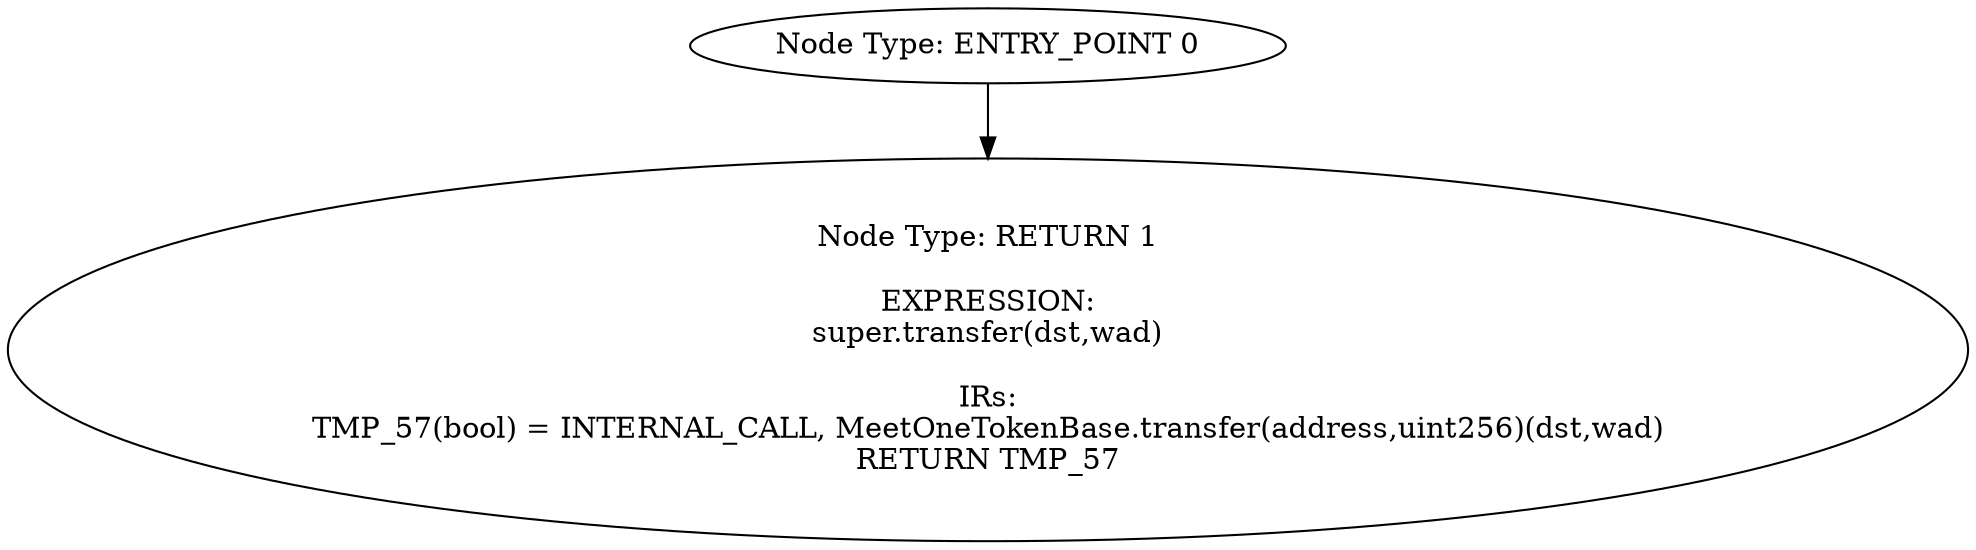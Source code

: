 digraph{
0[label="Node Type: ENTRY_POINT 0
"];
0->1;
1[label="Node Type: RETURN 1

EXPRESSION:
super.transfer(dst,wad)

IRs:
TMP_57(bool) = INTERNAL_CALL, MeetOneTokenBase.transfer(address,uint256)(dst,wad)
RETURN TMP_57"];
}
